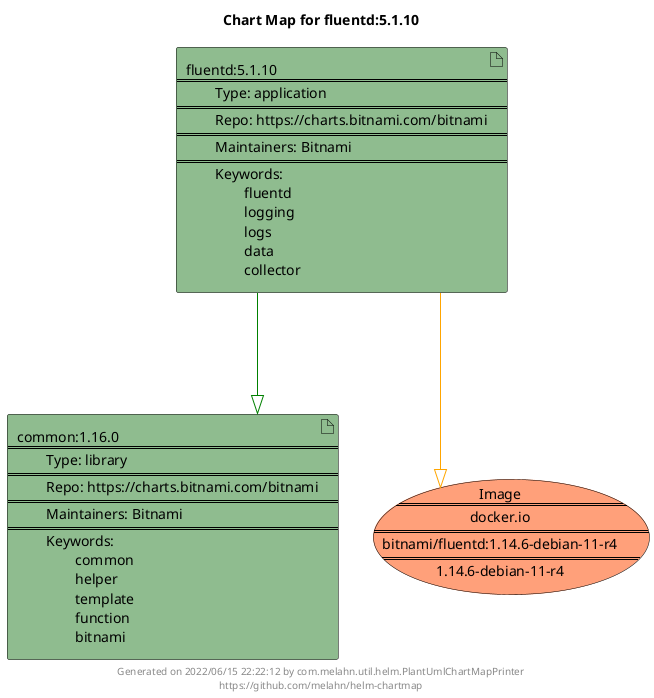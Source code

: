 @startuml
skinparam linetype ortho
skinparam backgroundColor white
skinparam usecaseBorderColor black
skinparam usecaseArrowColor LightSlateGray
skinparam artifactBorderColor black
skinparam artifactArrowColor LightSlateGray

title Chart Map for fluentd:5.1.10

'There are 2 referenced Helm Charts
artifact "common:1.16.0\n====\n\tType: library\n====\n\tRepo: https://charts.bitnami.com/bitnami\n====\n\tMaintainers: Bitnami\n====\n\tKeywords: \n\t\tcommon\n\t\thelper\n\t\ttemplate\n\t\tfunction\n\t\tbitnami" as common_1_16_0 #DarkSeaGreen
artifact "fluentd:5.1.10\n====\n\tType: application\n====\n\tRepo: https://charts.bitnami.com/bitnami\n====\n\tMaintainers: Bitnami\n====\n\tKeywords: \n\t\tfluentd\n\t\tlogging\n\t\tlogs\n\t\tdata\n\t\tcollector" as fluentd_5_1_10 #DarkSeaGreen

'There is one referenced Docker Image
usecase "Image\n====\ndocker.io\n====\nbitnami/fluentd:1.14.6-debian-11-r4\n====\n1.14.6-debian-11-r4" as docker_io_bitnami_fluentd_1_14_6_debian_11_r4 #LightSalmon

'Chart Dependencies
fluentd_5_1_10--[#green]-|>common_1_16_0
fluentd_5_1_10--[#orange]-|>docker_io_bitnami_fluentd_1_14_6_debian_11_r4

center footer Generated on 2022/06/15 22:22:12 by com.melahn.util.helm.PlantUmlChartMapPrinter\nhttps://github.com/melahn/helm-chartmap
@enduml
